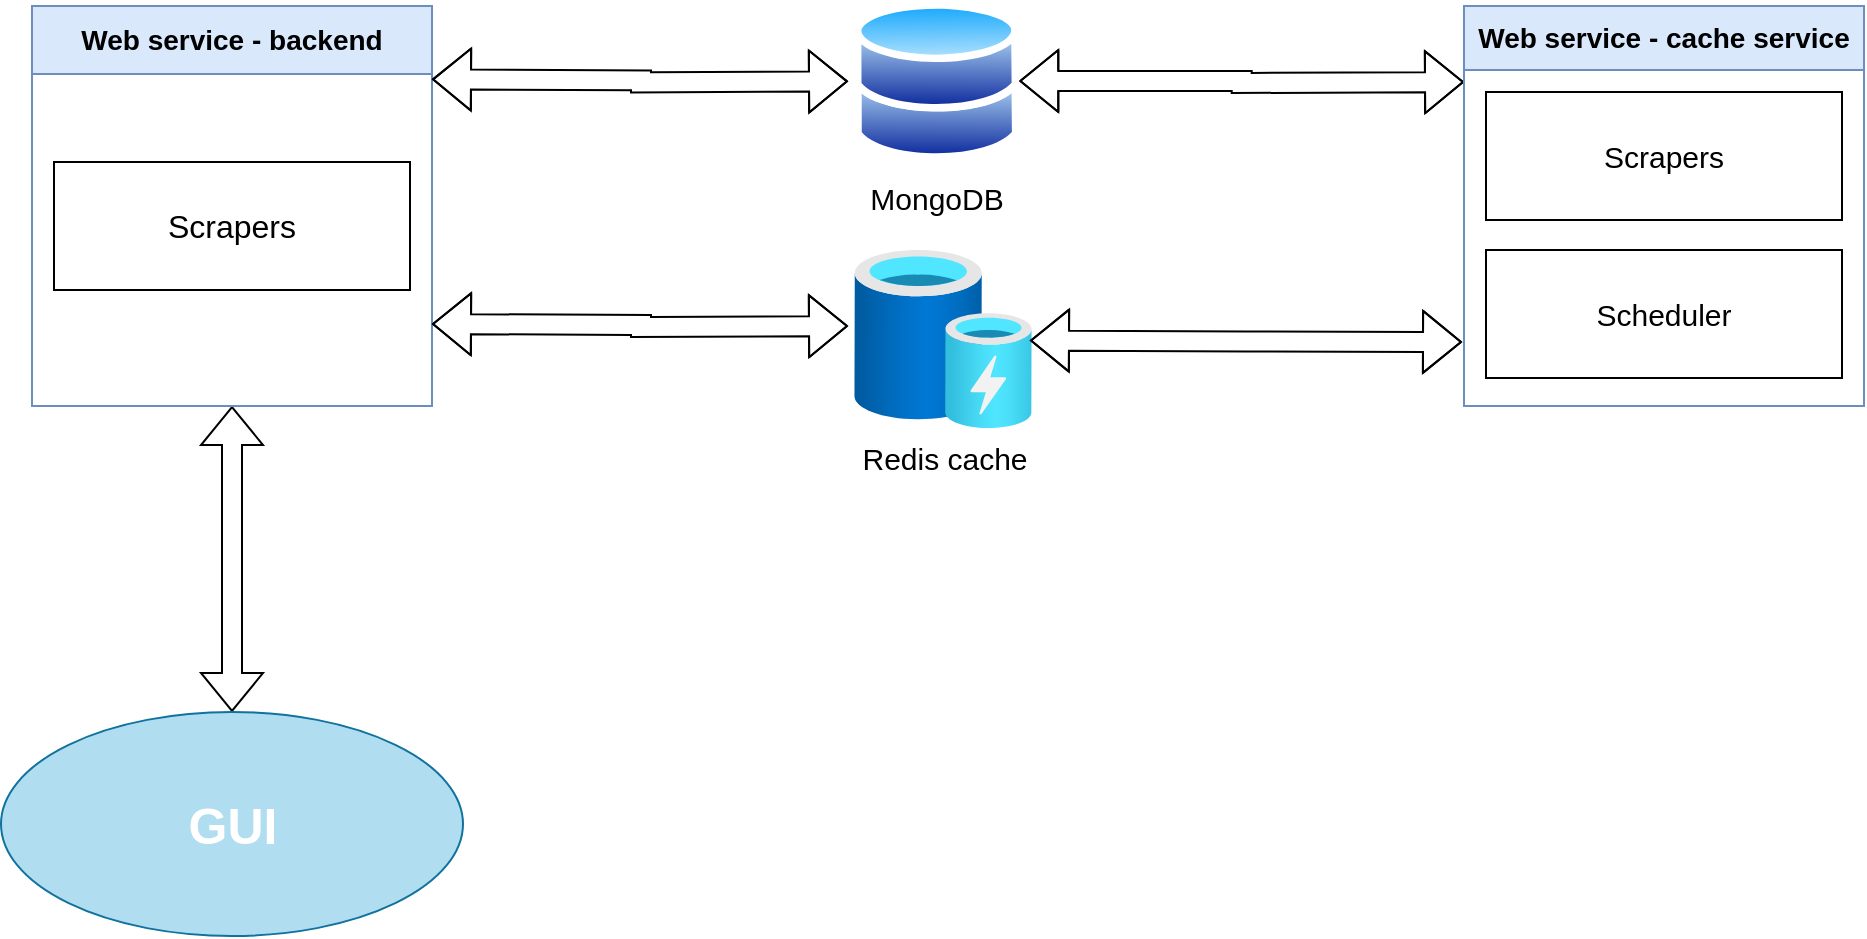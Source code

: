 <mxfile border="50" scale="3" compressed="false" locked="false" version="24.7.7">
  <diagram name="Blank" id="YmL12bMKpDGza6XwsDPr">
    <mxGraphModel dx="2193" dy="483" grid="0" gridSize="10" guides="1" tooltips="1" connect="1" arrows="1" fold="1" page="0" pageScale="1" pageWidth="827" pageHeight="1169" background="none" math="1" shadow="0">
      <root>
        <mxCell id="X5NqExCQtvZxIxQ7pmgY-0" />
        <mxCell id="1" parent="X5NqExCQtvZxIxQ7pmgY-0" />
        <mxCell id="3iujyiFIKv-xdqHL7t24-19" style="edgeStyle=orthogonalEdgeStyle;rounded=0;orthogonalLoop=1;jettySize=auto;html=1;exitX=1;exitY=0.5;exitDx=0;exitDy=0;shape=flexArrow;startArrow=block;" edge="1" parent="1" source="3iujyiFIKv-xdqHL7t24-1">
          <mxGeometry relative="1" as="geometry">
            <mxPoint x="-160" y="210" as="targetPoint" />
          </mxGeometry>
        </mxCell>
        <mxCell id="3iujyiFIKv-xdqHL7t24-1" value="&lt;div style=&quot;font-size: 15px;&quot;&gt;&lt;font style=&quot;font-size: 15px;&quot;&gt;MongoDB&lt;/font&gt;&lt;/div&gt;&lt;div style=&quot;font-size: 15px;&quot;&gt;&lt;font style=&quot;font-size: 15px;&quot;&gt;&lt;br&gt;&lt;/font&gt;&lt;/div&gt;" style="image;aspect=fixed;perimeter=ellipsePerimeter;html=1;align=center;shadow=0;dashed=0;spacingTop=3;image=img/lib/active_directory/databases.svg;" vertex="1" parent="1">
          <mxGeometry x="-465" y="169" width="82.65" height="81" as="geometry" />
        </mxCell>
        <mxCell id="3iujyiFIKv-xdqHL7t24-2" value="&lt;div style=&quot;font-size: 15px;&quot;&gt;&lt;font style=&quot;font-size: 15px;&quot;&gt;Redis cache&lt;/font&gt;&lt;/div&gt;&lt;div style=&quot;font-size: 15px;&quot;&gt;&lt;font style=&quot;font-size: 15px;&quot;&gt;&lt;br&gt;&lt;/font&gt;&lt;/div&gt;" style="image;aspect=fixed;html=1;points=[];align=center;fontSize=12;image=img/lib/azure2/general/Cache.svg;" vertex="1" parent="1">
          <mxGeometry x="-465" y="294" width="89" height="89" as="geometry" />
        </mxCell>
        <mxCell id="3iujyiFIKv-xdqHL7t24-29" style="edgeStyle=orthogonalEdgeStyle;rounded=0;orthogonalLoop=1;jettySize=auto;html=1;entryX=0.5;entryY=0;entryDx=0;entryDy=0;shape=flexArrow;startArrow=block;" edge="1" parent="1" source="3iujyiFIKv-xdqHL7t24-4" target="3iujyiFIKv-xdqHL7t24-8">
          <mxGeometry relative="1" as="geometry" />
        </mxCell>
        <mxCell id="3iujyiFIKv-xdqHL7t24-4" value="&lt;font style=&quot;font-size: 14px;&quot;&gt;Web service - backend&lt;/font&gt;" style="swimlane;whiteSpace=wrap;html=1;fillColor=#dae8fc;strokeColor=#6c8ebf;startSize=34;" vertex="1" parent="1">
          <mxGeometry x="-876" y="172" width="200" height="200" as="geometry" />
        </mxCell>
        <mxCell id="3iujyiFIKv-xdqHL7t24-5" value="&lt;font style=&quot;font-size: 16px;&quot;&gt;Scrapers&lt;/font&gt;" style="whiteSpace=wrap;html=1;" vertex="1" parent="3iujyiFIKv-xdqHL7t24-4">
          <mxGeometry x="11" y="78" width="178" height="64" as="geometry" />
        </mxCell>
        <mxCell id="3iujyiFIKv-xdqHL7t24-8" value="&lt;font size=&quot;1&quot; color=&quot;#ffffff&quot;&gt;&lt;b style=&quot;font-size: 25px;&quot;&gt;GUI&lt;/b&gt;&lt;/font&gt;" style="ellipse;whiteSpace=wrap;html=1;fillColor=#b1ddf0;strokeColor=#10739e;" vertex="1" parent="1">
          <mxGeometry x="-891.5" y="525" width="231" height="112" as="geometry" />
        </mxCell>
        <mxCell id="3iujyiFIKv-xdqHL7t24-11" value="&lt;font style=&quot;font-size: 14px;&quot; face=&quot;Helvetica&quot;&gt;Web service - cache service&lt;/font&gt;" style="swimlane;whiteSpace=wrap;html=1;fillColor=#dae8fc;strokeColor=#6c8ebf;startSize=32;" vertex="1" parent="1">
          <mxGeometry x="-160" y="172" width="200" height="200" as="geometry" />
        </mxCell>
        <mxCell id="3iujyiFIKv-xdqHL7t24-12" value="&lt;font style=&quot;font-size: 15px;&quot;&gt;Scrapers&lt;/font&gt;" style="whiteSpace=wrap;html=1;" vertex="1" parent="3iujyiFIKv-xdqHL7t24-11">
          <mxGeometry x="11" y="43" width="178" height="64" as="geometry" />
        </mxCell>
        <mxCell id="3iujyiFIKv-xdqHL7t24-30" value="&lt;font style=&quot;font-size: 15px;&quot;&gt;Scheduler&lt;/font&gt;" style="whiteSpace=wrap;html=1;" vertex="1" parent="3iujyiFIKv-xdqHL7t24-11">
          <mxGeometry x="11" y="122" width="178" height="64" as="geometry" />
        </mxCell>
        <mxCell id="3iujyiFIKv-xdqHL7t24-23" style="edgeStyle=orthogonalEdgeStyle;rounded=0;orthogonalLoop=1;jettySize=auto;html=1;exitX=1;exitY=0.5;exitDx=0;exitDy=0;shape=flexArrow;startArrow=block;" edge="1" parent="1">
          <mxGeometry relative="1" as="geometry">
            <mxPoint x="-377" y="339.23" as="sourcePoint" />
            <mxPoint x="-161" y="340" as="targetPoint" />
          </mxGeometry>
        </mxCell>
        <mxCell id="3iujyiFIKv-xdqHL7t24-25" style="edgeStyle=orthogonalEdgeStyle;rounded=0;orthogonalLoop=1;jettySize=auto;html=1;exitX=1;exitY=0.5;exitDx=0;exitDy=0;shape=flexArrow;startArrow=block;" edge="1" parent="1">
          <mxGeometry relative="1" as="geometry">
            <mxPoint x="-676" y="331" as="sourcePoint" />
            <mxPoint x="-468" y="332" as="targetPoint" />
          </mxGeometry>
        </mxCell>
        <mxCell id="3iujyiFIKv-xdqHL7t24-28" style="edgeStyle=orthogonalEdgeStyle;rounded=0;orthogonalLoop=1;jettySize=auto;html=1;exitX=1;exitY=0.5;exitDx=0;exitDy=0;shape=flexArrow;startArrow=block;" edge="1" parent="1">
          <mxGeometry relative="1" as="geometry">
            <mxPoint x="-676" y="208.67" as="sourcePoint" />
            <mxPoint x="-468" y="209.67" as="targetPoint" />
          </mxGeometry>
        </mxCell>
      </root>
    </mxGraphModel>
  </diagram>
</mxfile>
